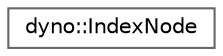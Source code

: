 digraph "Graphical Class Hierarchy"
{
 // LATEX_PDF_SIZE
  bgcolor="transparent";
  edge [fontname=Helvetica,fontsize=10,labelfontname=Helvetica,labelfontsize=10];
  node [fontname=Helvetica,fontsize=10,shape=box,height=0.2,width=0.4];
  rankdir="LR";
  Node0 [id="Node000000",label="dyno::IndexNode",height=0.2,width=0.4,color="grey40", fillcolor="white", style="filled",URL="$classdyno_1_1_index_node.html",tooltip=" "];
}
